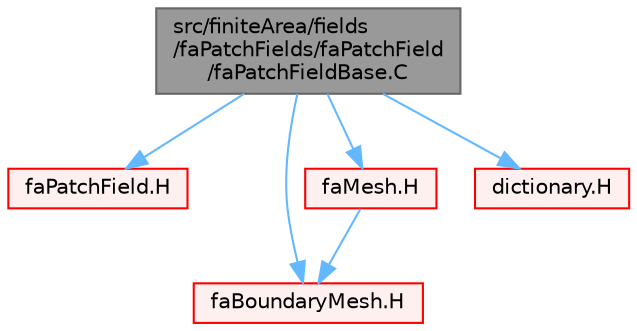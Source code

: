 digraph "src/finiteArea/fields/faPatchFields/faPatchField/faPatchFieldBase.C"
{
 // LATEX_PDF_SIZE
  bgcolor="transparent";
  edge [fontname=Helvetica,fontsize=10,labelfontname=Helvetica,labelfontsize=10];
  node [fontname=Helvetica,fontsize=10,shape=box,height=0.2,width=0.4];
  Node1 [id="Node000001",label="src/finiteArea/fields\l/faPatchFields/faPatchField\l/faPatchFieldBase.C",height=0.2,width=0.4,color="gray40", fillcolor="grey60", style="filled", fontcolor="black",tooltip=" "];
  Node1 -> Node2 [id="edge1_Node000001_Node000002",color="steelblue1",style="solid",tooltip=" "];
  Node2 [id="Node000002",label="faPatchField.H",height=0.2,width=0.4,color="red", fillcolor="#FFF0F0", style="filled",URL="$faPatchField_8H.html",tooltip=" "];
  Node1 -> Node238 [id="edge2_Node000001_Node000238",color="steelblue1",style="solid",tooltip=" "];
  Node238 [id="Node000238",label="faBoundaryMesh.H",height=0.2,width=0.4,color="red", fillcolor="#FFF0F0", style="filled",URL="$faBoundaryMesh_8H.html",tooltip=" "];
  Node1 -> Node242 [id="edge3_Node000001_Node000242",color="steelblue1",style="solid",tooltip=" "];
  Node242 [id="Node000242",label="faMesh.H",height=0.2,width=0.4,color="red", fillcolor="#FFF0F0", style="filled",URL="$faMesh_8H.html",tooltip=" "];
  Node242 -> Node238 [id="edge4_Node000242_Node000238",color="steelblue1",style="solid",tooltip=" "];
  Node1 -> Node334 [id="edge5_Node000001_Node000334",color="steelblue1",style="solid",tooltip=" "];
  Node334 [id="Node000334",label="dictionary.H",height=0.2,width=0.4,color="red", fillcolor="#FFF0F0", style="filled",URL="$dictionary_8H.html",tooltip=" "];
}
